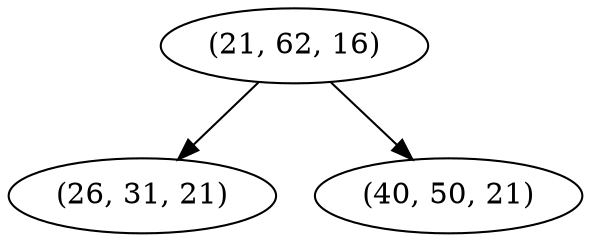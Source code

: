 digraph tree {
    "(21, 62, 16)";
    "(26, 31, 21)";
    "(40, 50, 21)";
    "(21, 62, 16)" -> "(26, 31, 21)";
    "(21, 62, 16)" -> "(40, 50, 21)";
}

